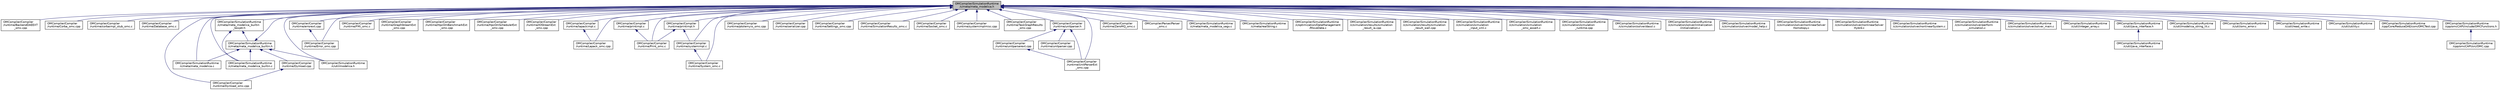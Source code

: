 digraph "OMCompiler/SimulationRuntime/c/meta/meta_modelica.h"
{
  edge [fontname="Helvetica",fontsize="10",labelfontname="Helvetica",labelfontsize="10"];
  node [fontname="Helvetica",fontsize="10",shape=record];
  Node32 [label="OMCompiler/SimulationRuntime\l/c/meta/meta_modelica.h",height=0.2,width=0.4,color="black", fillcolor="grey75", style="filled", fontcolor="black"];
  Node32 -> Node33 [dir="back",color="midnightblue",fontsize="10",style="solid",fontname="Helvetica"];
  Node33 [label="OMCompiler/Compiler\l/runtime/BackendDAEEXT\l_omc.cpp",height=0.2,width=0.4,color="black", fillcolor="white", style="filled",URL="$dd/dc8/_backend_d_a_e_e_x_t__omc_8cpp.html"];
  Node32 -> Node34 [dir="back",color="midnightblue",fontsize="10",style="solid",fontname="Helvetica"];
  Node34 [label="OMCompiler/Compiler\l/runtime/Corba_omc.cpp",height=0.2,width=0.4,color="black", fillcolor="white", style="filled",URL="$dc/d55/_corba__omc_8cpp.html"];
  Node32 -> Node35 [dir="back",color="midnightblue",fontsize="10",style="solid",fontname="Helvetica"];
  Node35 [label="OMCompiler/Compiler\l/runtime/corbaimpl_stub_omc.c",height=0.2,width=0.4,color="black", fillcolor="white", style="filled",URL="$d0/ddd/corbaimpl__stub__omc_8c.html"];
  Node32 -> Node36 [dir="back",color="midnightblue",fontsize="10",style="solid",fontname="Helvetica"];
  Node36 [label="OMCompiler/Compiler\l/runtime/Database_omc.c",height=0.2,width=0.4,color="black", fillcolor="white", style="filled",URL="$da/d2f/_database__omc_8c.html"];
  Node32 -> Node37 [dir="back",color="midnightblue",fontsize="10",style="solid",fontname="Helvetica"];
  Node37 [label="OMCompiler/Compiler\l/runtime/Dynload_omc.cpp",height=0.2,width=0.4,color="black", fillcolor="white", style="filled",URL="$df/d60/_dynload__omc_8cpp.html"];
  Node32 -> Node38 [dir="back",color="midnightblue",fontsize="10",style="solid",fontname="Helvetica"];
  Node38 [label="OMCompiler/Compiler\l/runtime/Error_omc.cpp",height=0.2,width=0.4,color="black", fillcolor="white", style="filled",URL="$d8/dd7/_error__omc_8cpp.html"];
  Node32 -> Node39 [dir="back",color="midnightblue",fontsize="10",style="solid",fontname="Helvetica"];
  Node39 [label="OMCompiler/Compiler\l/runtime/errorext.cpp",height=0.2,width=0.4,color="black", fillcolor="white", style="filled",URL="$dc/d1d/errorext_8cpp.html"];
  Node39 -> Node38 [dir="back",color="midnightblue",fontsize="10",style="solid",fontname="Helvetica"];
  Node32 -> Node40 [dir="back",color="midnightblue",fontsize="10",style="solid",fontname="Helvetica"];
  Node40 [label="OMCompiler/Compiler\l/runtime/FMI_omc.c",height=0.2,width=0.4,color="black", fillcolor="white", style="filled",URL="$df/d35/_f_m_i__omc_8c.html"];
  Node32 -> Node41 [dir="back",color="midnightblue",fontsize="10",style="solid",fontname="Helvetica"];
  Node41 [label="OMCompiler/Compiler\l/runtime/GraphStreamExt\l_omc.cpp",height=0.2,width=0.4,color="black", fillcolor="white", style="filled",URL="$d9/da1/_graph_stream_ext__omc_8cpp.html"];
  Node32 -> Node42 [dir="back",color="midnightblue",fontsize="10",style="solid",fontname="Helvetica"];
  Node42 [label="OMCompiler/Compiler\l/runtime/HpcOmBenchmarkExt\l_omc.cpp",height=0.2,width=0.4,color="black", fillcolor="white", style="filled",URL="$dd/d63/_hpc_om_benchmark_ext__omc_8cpp.html"];
  Node32 -> Node43 [dir="back",color="midnightblue",fontsize="10",style="solid",fontname="Helvetica"];
  Node43 [label="OMCompiler/Compiler\l/runtime/HpcOmSchedulerExt\l_omc.cpp",height=0.2,width=0.4,color="black", fillcolor="white", style="filled",URL="$d9/d42/_hpc_om_scheduler_ext__omc_8cpp.html"];
  Node32 -> Node44 [dir="back",color="midnightblue",fontsize="10",style="solid",fontname="Helvetica"];
  Node44 [label="OMCompiler/Compiler\l/runtime/IOStreamExt\l_omc.cpp",height=0.2,width=0.4,color="black", fillcolor="white", style="filled",URL="$df/dd9/_i_o_stream_ext__omc_8cpp.html"];
  Node32 -> Node45 [dir="back",color="midnightblue",fontsize="10",style="solid",fontname="Helvetica"];
  Node45 [label="OMCompiler/Compiler\l/runtime/Lapack_omc.cpp",height=0.2,width=0.4,color="black", fillcolor="white", style="filled",URL="$de/df1/_lapack__omc_8cpp.html"];
  Node32 -> Node46 [dir="back",color="midnightblue",fontsize="10",style="solid",fontname="Helvetica"];
  Node46 [label="OMCompiler/Compiler\l/runtime/lapackimpl.c",height=0.2,width=0.4,color="black", fillcolor="white", style="filled",URL="$d1/dbb/lapackimpl_8c.html"];
  Node46 -> Node45 [dir="back",color="midnightblue",fontsize="10",style="solid",fontname="Helvetica"];
  Node32 -> Node47 [dir="back",color="midnightblue",fontsize="10",style="solid",fontname="Helvetica"];
  Node47 [label="OMCompiler/Compiler\l/runtime/printimpl.h",height=0.2,width=0.4,color="black", fillcolor="white", style="filled",URL="$dd/d7f/printimpl_8h.html"];
  Node47 -> Node48 [dir="back",color="midnightblue",fontsize="10",style="solid",fontname="Helvetica"];
  Node48 [label="OMCompiler/Compiler\l/runtime/Print_omc.c",height=0.2,width=0.4,color="black", fillcolor="white", style="filled",URL="$d0/d5b/_print__omc_8c.html"];
  Node47 -> Node49 [dir="back",color="midnightblue",fontsize="10",style="solid",fontname="Helvetica"];
  Node49 [label="OMCompiler/Compiler\l/runtime/systemimpl.c",height=0.2,width=0.4,color="black", fillcolor="white", style="filled",URL="$d4/d45/systemimpl_8c.html"];
  Node49 -> Node50 [dir="back",color="midnightblue",fontsize="10",style="solid",fontname="Helvetica"];
  Node50 [label="OMCompiler/Compiler\l/runtime/System_omc.c",height=0.2,width=0.4,color="black", fillcolor="white", style="filled",URL="$df/ddc/_system__omc_8c.html"];
  Node32 -> Node48 [dir="back",color="midnightblue",fontsize="10",style="solid",fontname="Helvetica"];
  Node32 -> Node51 [dir="back",color="midnightblue",fontsize="10",style="solid",fontname="Helvetica"];
  Node51 [label="OMCompiler/Compiler\l/runtime/printimpl.c",height=0.2,width=0.4,color="black", fillcolor="white", style="filled",URL="$d0/dfd/printimpl_8c.html"];
  Node51 -> Node48 [dir="back",color="midnightblue",fontsize="10",style="solid",fontname="Helvetica"];
  Node32 -> Node52 [dir="back",color="midnightblue",fontsize="10",style="solid",fontname="Helvetica"];
  Node52 [label="OMCompiler/Compiler\l/runtime/ptolemyio_omc.cpp",height=0.2,width=0.4,color="black", fillcolor="white", style="filled",URL="$db/dab/ptolemyio__omc_8cpp.html"];
  Node32 -> Node53 [dir="back",color="midnightblue",fontsize="10",style="solid",fontname="Helvetica"];
  Node53 [label="OMCompiler/Compiler\l/runtime/serializer.cpp",height=0.2,width=0.4,color="black", fillcolor="white", style="filled",URL="$d7/d74/serializer_8cpp.html"];
  Node32 -> Node54 [dir="back",color="midnightblue",fontsize="10",style="solid",fontname="Helvetica"];
  Node54 [label="OMCompiler/Compiler\l/runtime/Settings_omc.cpp",height=0.2,width=0.4,color="black", fillcolor="white", style="filled",URL="$d5/d1e/_settings__omc_8cpp.html"];
  Node32 -> Node55 [dir="back",color="midnightblue",fontsize="10",style="solid",fontname="Helvetica"];
  Node55 [label="OMCompiler/Compiler\l/runtime/SimulationResults_omc.c",height=0.2,width=0.4,color="black", fillcolor="white", style="filled",URL="$dd/d3d/_simulation_results__omc_8c.html"];
  Node32 -> Node56 [dir="back",color="midnightblue",fontsize="10",style="solid",fontname="Helvetica"];
  Node56 [label="OMCompiler/Compiler\l/runtime/Socket_omc.c",height=0.2,width=0.4,color="black", fillcolor="white", style="filled",URL="$d0/da8/_socket__omc_8c.html"];
  Node32 -> Node50 [dir="back",color="midnightblue",fontsize="10",style="solid",fontname="Helvetica"];
  Node32 -> Node49 [dir="back",color="midnightblue",fontsize="10",style="solid",fontname="Helvetica"];
  Node32 -> Node57 [dir="back",color="midnightblue",fontsize="10",style="solid",fontname="Helvetica"];
  Node57 [label="OMCompiler/Compiler\l/runtime/systemimplmisc.cpp",height=0.2,width=0.4,color="black", fillcolor="white", style="filled",URL="$dd/d7f/systemimplmisc_8cpp.html"];
  Node32 -> Node58 [dir="back",color="midnightblue",fontsize="10",style="solid",fontname="Helvetica"];
  Node58 [label="OMCompiler/Compiler\l/runtime/TaskGraphResults\l_omc.cpp",height=0.2,width=0.4,color="black", fillcolor="white", style="filled",URL="$d3/d31/_task_graph_results__omc_8cpp.html"];
  Node32 -> Node59 [dir="back",color="midnightblue",fontsize="10",style="solid",fontname="Helvetica"];
  Node59 [label="OMCompiler/Compiler\l/runtime/unitparser.h",height=0.2,width=0.4,color="black", fillcolor="white", style="filled",URL="$d9/d64/unitparser_8h.html"];
  Node59 -> Node60 [dir="back",color="midnightblue",fontsize="10",style="solid",fontname="Helvetica"];
  Node60 [label="OMCompiler/Compiler\l/runtime/unitparser.cpp",height=0.2,width=0.4,color="black", fillcolor="white", style="filled",URL="$de/daf/unitparser_8cpp.html"];
  Node59 -> Node61 [dir="back",color="midnightblue",fontsize="10",style="solid",fontname="Helvetica"];
  Node61 [label="OMCompiler/Compiler\l/runtime/unitparserext.cpp",height=0.2,width=0.4,color="black", fillcolor="white", style="filled",URL="$d2/d1d/unitparserext_8cpp.html"];
  Node61 -> Node62 [dir="back",color="midnightblue",fontsize="10",style="solid",fontname="Helvetica"];
  Node62 [label="OMCompiler/Compiler\l/runtime/UnitParserExt\l_omc.cpp",height=0.2,width=0.4,color="black", fillcolor="white", style="filled",URL="$da/d88/_unit_parser_ext__omc_8cpp.html"];
  Node59 -> Node62 [dir="back",color="midnightblue",fontsize="10",style="solid",fontname="Helvetica"];
  Node32 -> Node62 [dir="back",color="midnightblue",fontsize="10",style="solid",fontname="Helvetica"];
  Node32 -> Node63 [dir="back",color="midnightblue",fontsize="10",style="solid",fontname="Helvetica"];
  Node63 [label="OMCompiler/Compiler\l/runtime/ZeroMQ_omc.c",height=0.2,width=0.4,color="black", fillcolor="white", style="filled",URL="$d0/d46/_zero_m_q__omc_8c.html"];
  Node32 -> Node64 [dir="back",color="midnightblue",fontsize="10",style="solid",fontname="Helvetica"];
  Node64 [label="OMCompiler/Parser/Parser\l_omc.c",height=0.2,width=0.4,color="black", fillcolor="white", style="filled",URL="$d8/def/_parser__omc_8c.html"];
  Node32 -> Node65 [dir="back",color="midnightblue",fontsize="10",style="solid",fontname="Helvetica"];
  Node65 [label="OMCompiler/SimulationRuntime\l/c/meta/meta_modelica.c",height=0.2,width=0.4,color="black", fillcolor="white", style="filled",URL="$de/df6/meta__modelica_8c.html"];
  Node32 -> Node66 [dir="back",color="midnightblue",fontsize="10",style="solid",fontname="Helvetica"];
  Node66 [label="OMCompiler/SimulationRuntime\l/c/meta/meta_modelica_builtin\l_boxptr.h",height=0.2,width=0.4,color="black", fillcolor="white", style="filled",URL="$d8/d77/meta__modelica__builtin__boxptr_8h.html"];
  Node66 -> Node67 [dir="back",color="midnightblue",fontsize="10",style="solid",fontname="Helvetica"];
  Node67 [label="OMCompiler/SimulationRuntime\l/c/meta/meta_modelica_builtin.h",height=0.2,width=0.4,color="black", fillcolor="white", style="filled",URL="$dd/d15/meta__modelica__builtin_8h.html"];
  Node67 -> Node68 [dir="back",color="midnightblue",fontsize="10",style="solid",fontname="Helvetica"];
  Node68 [label="OMCompiler/Compiler\l/runtime/Dynload.cpp",height=0.2,width=0.4,color="black", fillcolor="white", style="filled",URL="$d2/ddb/_dynload_8cpp.html"];
  Node68 -> Node37 [dir="back",color="midnightblue",fontsize="10",style="solid",fontname="Helvetica"];
  Node67 -> Node32 [dir="back",color="midnightblue",fontsize="10",style="solid",fontname="Helvetica"];
  Node67 -> Node65 [dir="back",color="midnightblue",fontsize="10",style="solid",fontname="Helvetica"];
  Node67 -> Node69 [dir="back",color="midnightblue",fontsize="10",style="solid",fontname="Helvetica"];
  Node69 [label="OMCompiler/SimulationRuntime\l/c/meta/meta_modelica_builtin.c",height=0.2,width=0.4,color="black", fillcolor="white", style="filled",URL="$d0/db3/meta__modelica__builtin_8c.html"];
  Node67 -> Node70 [dir="back",color="midnightblue",fontsize="10",style="solid",fontname="Helvetica"];
  Node70 [label="OMCompiler/SimulationRuntime\l/c/util/modelica.h",height=0.2,width=0.4,color="black", fillcolor="white", style="filled",URL="$d4/d91/util_2modelica_8h.html"];
  Node66 -> Node69 [dir="back",color="midnightblue",fontsize="10",style="solid",fontname="Helvetica"];
  Node32 -> Node69 [dir="back",color="midnightblue",fontsize="10",style="solid",fontname="Helvetica"];
  Node32 -> Node71 [dir="back",color="midnightblue",fontsize="10",style="solid",fontname="Helvetica"];
  Node71 [label="OMCompiler/SimulationRuntime\l/c/meta/meta_modelica_segv.c",height=0.2,width=0.4,color="black", fillcolor="white", style="filled",URL="$d6/d23/meta__modelica__segv_8c.html"];
  Node32 -> Node72 [dir="back",color="midnightblue",fontsize="10",style="solid",fontname="Helvetica"];
  Node72 [label="OMCompiler/SimulationRuntime\l/c/meta/realString.c",height=0.2,width=0.4,color="black", fillcolor="white", style="filled",URL="$df/db2/real_string_8c.html"];
  Node32 -> Node73 [dir="back",color="midnightblue",fontsize="10",style="solid",fontname="Helvetica"];
  Node73 [label="OMCompiler/SimulationRuntime\l/c/optimization/DataManagement\l/MoveData.c",height=0.2,width=0.4,color="black", fillcolor="white", style="filled",URL="$d7/d23/_move_data_8c.html"];
  Node32 -> Node74 [dir="back",color="midnightblue",fontsize="10",style="solid",fontname="Helvetica"];
  Node74 [label="OMCompiler/SimulationRuntime\l/c/simulation/results/simulation\l_result_ia.cpp",height=0.2,width=0.4,color="black", fillcolor="white", style="filled",URL="$d6/db0/simulation__result__ia_8cpp.html"];
  Node32 -> Node75 [dir="back",color="midnightblue",fontsize="10",style="solid",fontname="Helvetica"];
  Node75 [label="OMCompiler/SimulationRuntime\l/c/simulation/results/simulation\l_result_wall.cpp",height=0.2,width=0.4,color="black", fillcolor="white", style="filled",URL="$d9/dc9/simulation__result__wall_8cpp.html"];
  Node32 -> Node76 [dir="back",color="midnightblue",fontsize="10",style="solid",fontname="Helvetica"];
  Node76 [label="OMCompiler/SimulationRuntime\l/c/simulation/simulation\l_input_xml.c",height=0.2,width=0.4,color="black", fillcolor="white", style="filled",URL="$da/d0d/simulation__input__xml_8c.html"];
  Node32 -> Node77 [dir="back",color="midnightblue",fontsize="10",style="solid",fontname="Helvetica"];
  Node77 [label="OMCompiler/SimulationRuntime\l/c/simulation/simulation\l_omc_assert.c",height=0.2,width=0.4,color="black", fillcolor="white", style="filled",URL="$d4/d59/simulation__omc__assert_8c.html"];
  Node32 -> Node78 [dir="back",color="midnightblue",fontsize="10",style="solid",fontname="Helvetica"];
  Node78 [label="OMCompiler/SimulationRuntime\l/c/simulation/simulation\l_runtime.cpp",height=0.2,width=0.4,color="black", fillcolor="white", style="filled",URL="$d4/d09/simulation__runtime_8cpp.html"];
  Node32 -> Node79 [dir="back",color="midnightblue",fontsize="10",style="solid",fontname="Helvetica"];
  Node79 [label="OMCompiler/SimulationRuntime\l/c/simulation/solver/dassl.c",height=0.2,width=0.4,color="black", fillcolor="white", style="filled",URL="$df/ddf/dassl_8c.html"];
  Node32 -> Node80 [dir="back",color="midnightblue",fontsize="10",style="solid",fontname="Helvetica"];
  Node80 [label="OMCompiler/SimulationRuntime\l/c/simulation/solver/initialization\l/initialization.c",height=0.2,width=0.4,color="black", fillcolor="white", style="filled",URL="$da/dfc/initialization_8c.html"];
  Node32 -> Node81 [dir="back",color="midnightblue",fontsize="10",style="solid",fontname="Helvetica"];
  Node81 [label="OMCompiler/SimulationRuntime\l/c/simulation/solver/model_help.c",height=0.2,width=0.4,color="black", fillcolor="white", style="filled",URL="$d6/dd5/model__help_8c.html"];
  Node32 -> Node82 [dir="back",color="midnightblue",fontsize="10",style="solid",fontname="Helvetica"];
  Node82 [label="OMCompiler/SimulationRuntime\l/c/simulation/solver/nonlinearSolver\lHomotopy.c",height=0.2,width=0.4,color="black", fillcolor="white", style="filled",URL="$d5/df2/nonlinear_solver_homotopy_8c.html"];
  Node32 -> Node83 [dir="back",color="midnightblue",fontsize="10",style="solid",fontname="Helvetica"];
  Node83 [label="OMCompiler/SimulationRuntime\l/c/simulation/solver/nonlinearSolver\lHybrd.c",height=0.2,width=0.4,color="black", fillcolor="white", style="filled",URL="$d1/db2/nonlinear_solver_hybrd_8c.html"];
  Node32 -> Node84 [dir="back",color="midnightblue",fontsize="10",style="solid",fontname="Helvetica"];
  Node84 [label="OMCompiler/SimulationRuntime\l/c/simulation/solver/nonlinearSystem.c",height=0.2,width=0.4,color="black", fillcolor="white", style="filled",URL="$d7/dd6/nonlinear_system_8c.html"];
  Node32 -> Node85 [dir="back",color="midnightblue",fontsize="10",style="solid",fontname="Helvetica"];
  Node85 [label="OMCompiler/SimulationRuntime\l/c/simulation/solver/perform\l_simulation.c",height=0.2,width=0.4,color="black", fillcolor="white", style="filled",URL="$d1/dc1/perform__simulation_8c.html"];
  Node32 -> Node86 [dir="back",color="midnightblue",fontsize="10",style="solid",fontname="Helvetica"];
  Node86 [label="OMCompiler/SimulationRuntime\l/c/simulation/solver/solver_main.c",height=0.2,width=0.4,color="black", fillcolor="white", style="filled",URL="$d3/def/solver__main_8c.html"];
  Node32 -> Node87 [dir="back",color="midnightblue",fontsize="10",style="solid",fontname="Helvetica"];
  Node87 [label="OMCompiler/SimulationRuntime\l/c/util/integer_array.c",height=0.2,width=0.4,color="black", fillcolor="white", style="filled",URL="$d7/d5d/integer__array_8c.html"];
  Node32 -> Node88 [dir="back",color="midnightblue",fontsize="10",style="solid",fontname="Helvetica"];
  Node88 [label="OMCompiler/SimulationRuntime\l/c/util/java_interface.h",height=0.2,width=0.4,color="black", fillcolor="white", style="filled",URL="$d7/d1e/java__interface_8h.html"];
  Node88 -> Node89 [dir="back",color="midnightblue",fontsize="10",style="solid",fontname="Helvetica"];
  Node89 [label="OMCompiler/SimulationRuntime\l/c/util/java_interface.c",height=0.2,width=0.4,color="black", fillcolor="white", style="filled",URL="$dc/db3/java__interface_8c.html"];
  Node32 -> Node70 [dir="back",color="midnightblue",fontsize="10",style="solid",fontname="Helvetica"];
  Node32 -> Node90 [dir="back",color="midnightblue",fontsize="10",style="solid",fontname="Helvetica"];
  Node90 [label="OMCompiler/SimulationRuntime\l/c/util/modelica_string_lit.c",height=0.2,width=0.4,color="black", fillcolor="white", style="filled",URL="$d7/d7f/modelica__string__lit_8c.html"];
  Node32 -> Node91 [dir="back",color="midnightblue",fontsize="10",style="solid",fontname="Helvetica"];
  Node91 [label="OMCompiler/SimulationRuntime\l/c/util/omc_error.c",height=0.2,width=0.4,color="black", fillcolor="white", style="filled",URL="$d8/d3d/omc__error_8c.html"];
  Node32 -> Node92 [dir="back",color="midnightblue",fontsize="10",style="solid",fontname="Helvetica"];
  Node92 [label="OMCompiler/SimulationRuntime\l/c/util/read_write.c",height=0.2,width=0.4,color="black", fillcolor="white", style="filled",URL="$dd/de9/read__write_8c.html"];
  Node32 -> Node93 [dir="back",color="midnightblue",fontsize="10",style="solid",fontname="Helvetica"];
  Node93 [label="OMCompiler/SimulationRuntime\l/c/util/utility.c",height=0.2,width=0.4,color="black", fillcolor="white", style="filled",URL="$d0/d41/utility_8c.html"];
  Node32 -> Node94 [dir="back",color="midnightblue",fontsize="10",style="solid",fontname="Helvetica"];
  Node94 [label="OMCompiler/SimulationRuntime\l/cpp/Core/ReduceDAE/com/OMCTest.cpp",height=0.2,width=0.4,color="black", fillcolor="white", style="filled",URL="$da/df1/_core_2_reduce_d_a_e_2com_2_o_m_c_test_8cpp.html"];
  Node32 -> Node95 [dir="back",color="midnightblue",fontsize="10",style="solid",fontname="Helvetica"];
  Node95 [label="OMCompiler/SimulationRuntime\l/cpp/omcCAPI/include/OMCFunctions.h",height=0.2,width=0.4,color="black", fillcolor="white", style="filled",URL="$da/dc4/_o_m_c_functions_8h.html"];
  Node95 -> Node96 [dir="back",color="midnightblue",fontsize="10",style="solid",fontname="Helvetica"];
  Node96 [label="OMCompiler/SimulationRuntime\l/cpp/omcCAPI/src/OMC.cpp",height=0.2,width=0.4,color="black", fillcolor="white", style="filled",URL="$d2/d87/_o_m_c_8cpp.html"];
}
